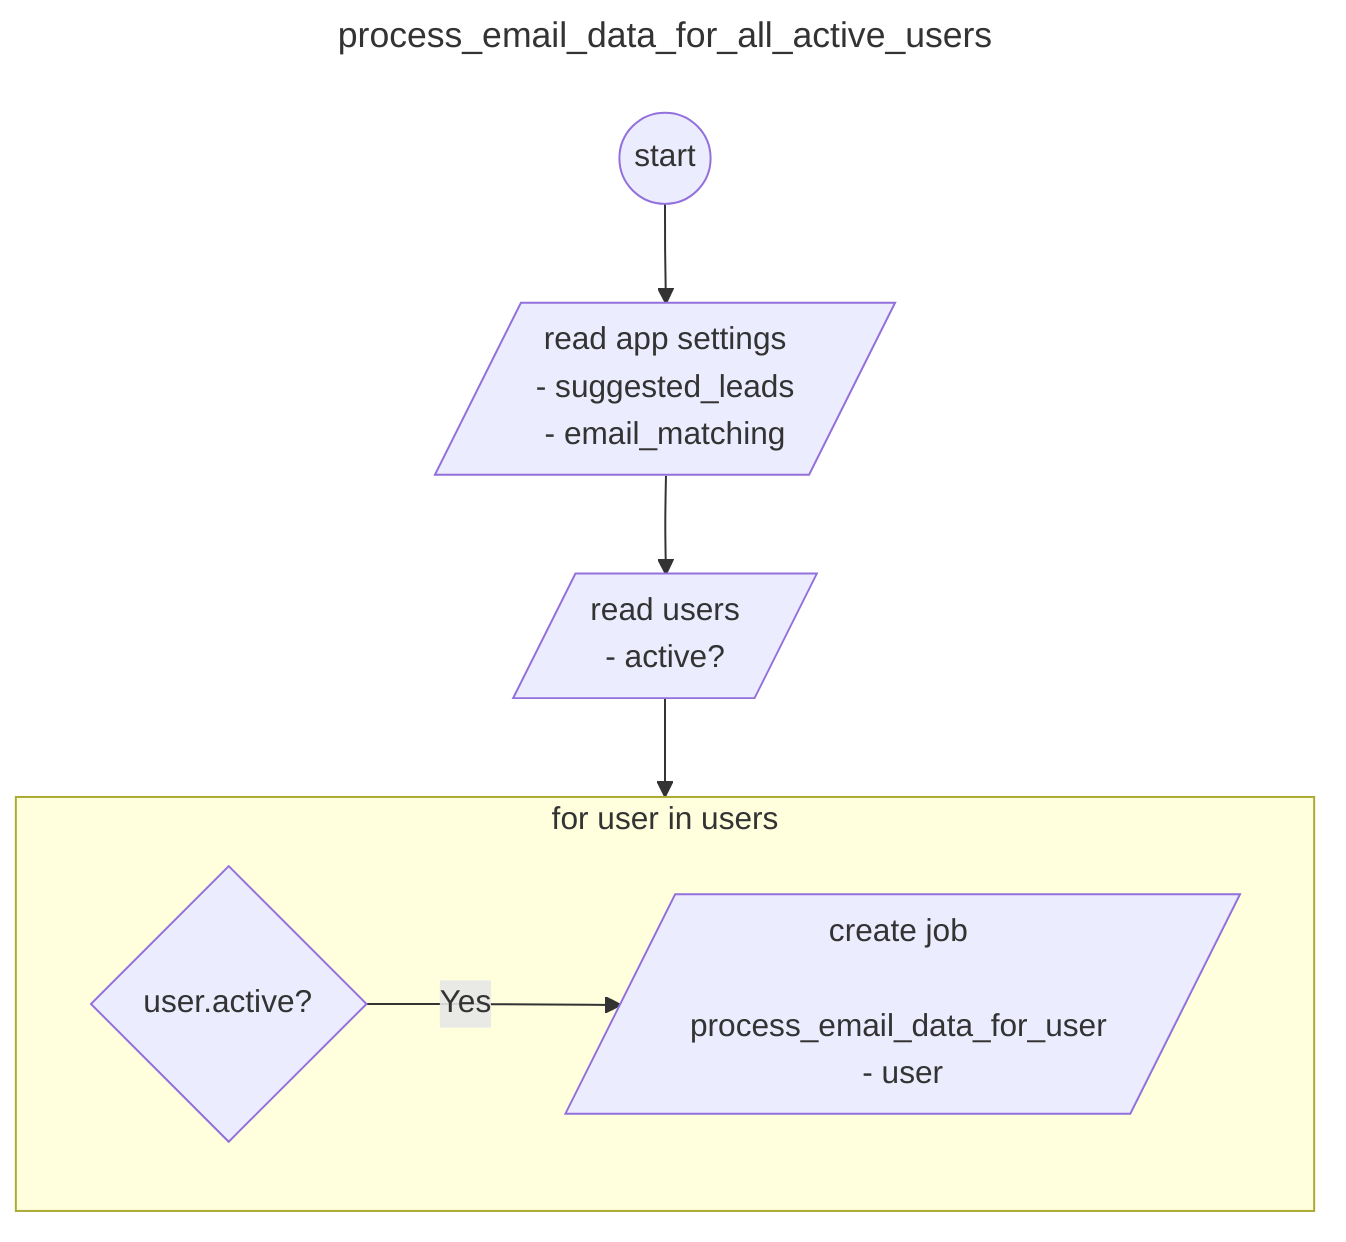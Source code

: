---
title: process_email_data_for_all_active_users
---
flowchart TD
  A1((start)) --> A2[/"read app settings \n- suggested_leads \n- email_matching"/]
  A2 --> A3[/read users \n- active?/]
  subgraph B[for user in users]
    B1{user.active?} --Yes--> B2[/"create job \n process_email_data_for_user \n- user"/]
  end
  A3 --> B